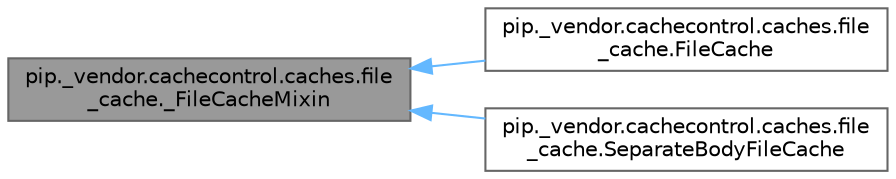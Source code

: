 digraph "pip._vendor.cachecontrol.caches.file_cache._FileCacheMixin"
{
 // LATEX_PDF_SIZE
  bgcolor="transparent";
  edge [fontname=Helvetica,fontsize=10,labelfontname=Helvetica,labelfontsize=10];
  node [fontname=Helvetica,fontsize=10,shape=box,height=0.2,width=0.4];
  rankdir="LR";
  Node1 [id="Node000001",label="pip._vendor.cachecontrol.caches.file\l_cache._FileCacheMixin",height=0.2,width=0.4,color="gray40", fillcolor="grey60", style="filled", fontcolor="black",tooltip=" "];
  Node1 -> Node2 [id="edge3_Node000001_Node000002",dir="back",color="steelblue1",style="solid",tooltip=" "];
  Node2 [id="Node000002",label="pip._vendor.cachecontrol.caches.file\l_cache.FileCache",height=0.2,width=0.4,color="gray40", fillcolor="white", style="filled",URL="$d0/d22/classpip_1_1__vendor_1_1cachecontrol_1_1caches_1_1file__cache_1_1FileCache.html",tooltip=" "];
  Node1 -> Node3 [id="edge4_Node000001_Node000003",dir="back",color="steelblue1",style="solid",tooltip=" "];
  Node3 [id="Node000003",label="pip._vendor.cachecontrol.caches.file\l_cache.SeparateBodyFileCache",height=0.2,width=0.4,color="gray40", fillcolor="white", style="filled",URL="$d1/d9d/classpip_1_1__vendor_1_1cachecontrol_1_1caches_1_1file__cache_1_1SeparateBodyFileCache.html",tooltip=" "];
}
